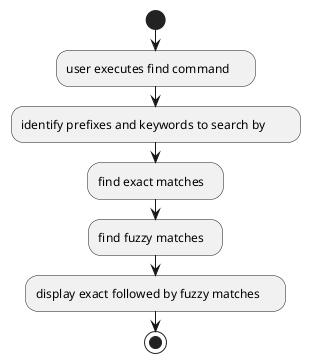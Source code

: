 @startuml
start
:user executes find command     ;
:identify prefixes and keywords to search by        ;
:find exact matches   ;
:find fuzzy matches   ;
:display exact followed by fuzzy matches     ;
stop
@enduml
